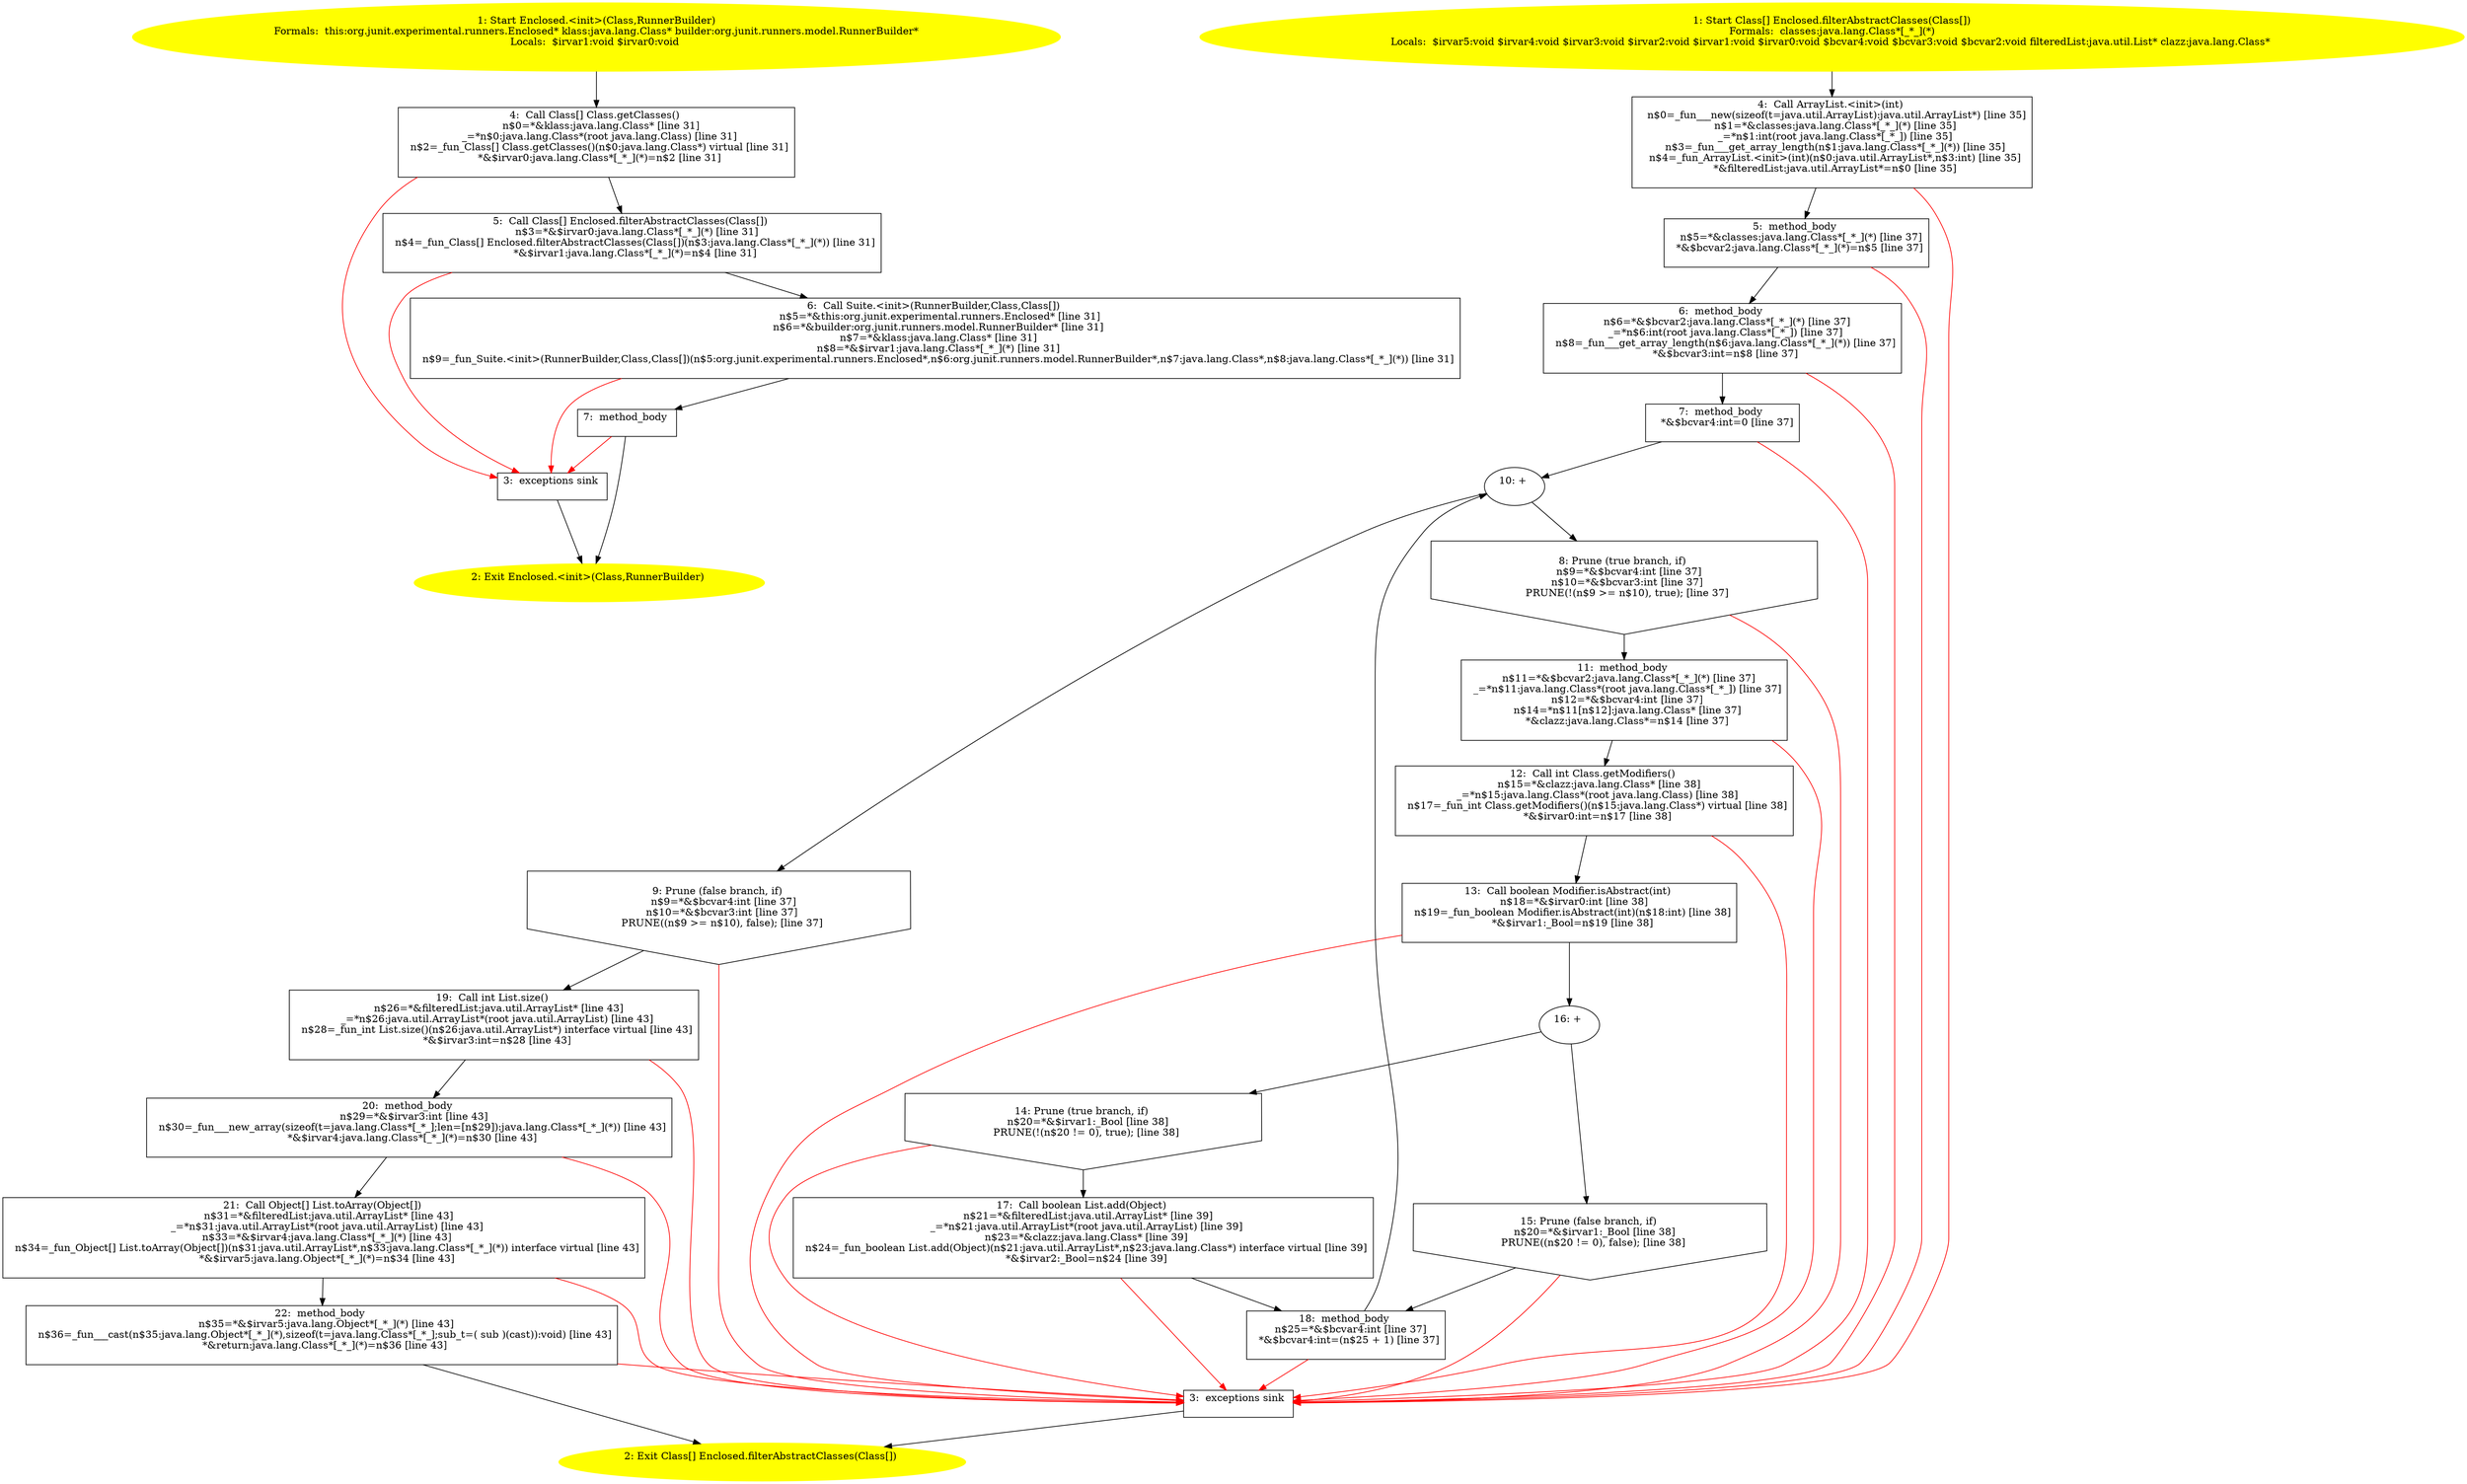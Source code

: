 /* @generated */
digraph cfg {
"org.junit.experimental.runners.Enclosed.<init>(java.lang.Class,org.junit.runners.model.RunnerBuilder.cbf6d1978428e90185efd18030cbe5ef_1" [label="1: Start Enclosed.<init>(Class,RunnerBuilder)\nFormals:  this:org.junit.experimental.runners.Enclosed* klass:java.lang.Class* builder:org.junit.runners.model.RunnerBuilder*\nLocals:  $irvar1:void $irvar0:void \n  " color=yellow style=filled]
	

	 "org.junit.experimental.runners.Enclosed.<init>(java.lang.Class,org.junit.runners.model.RunnerBuilder.cbf6d1978428e90185efd18030cbe5ef_1" -> "org.junit.experimental.runners.Enclosed.<init>(java.lang.Class,org.junit.runners.model.RunnerBuilder.cbf6d1978428e90185efd18030cbe5ef_4" ;
"org.junit.experimental.runners.Enclosed.<init>(java.lang.Class,org.junit.runners.model.RunnerBuilder.cbf6d1978428e90185efd18030cbe5ef_2" [label="2: Exit Enclosed.<init>(Class,RunnerBuilder) \n  " color=yellow style=filled]
	

"org.junit.experimental.runners.Enclosed.<init>(java.lang.Class,org.junit.runners.model.RunnerBuilder.cbf6d1978428e90185efd18030cbe5ef_3" [label="3:  exceptions sink \n  " shape="box"]
	

	 "org.junit.experimental.runners.Enclosed.<init>(java.lang.Class,org.junit.runners.model.RunnerBuilder.cbf6d1978428e90185efd18030cbe5ef_3" -> "org.junit.experimental.runners.Enclosed.<init>(java.lang.Class,org.junit.runners.model.RunnerBuilder.cbf6d1978428e90185efd18030cbe5ef_2" ;
"org.junit.experimental.runners.Enclosed.<init>(java.lang.Class,org.junit.runners.model.RunnerBuilder.cbf6d1978428e90185efd18030cbe5ef_4" [label="4:  Call Class[] Class.getClasses() \n   n$0=*&klass:java.lang.Class* [line 31]\n  _=*n$0:java.lang.Class*(root java.lang.Class) [line 31]\n  n$2=_fun_Class[] Class.getClasses()(n$0:java.lang.Class*) virtual [line 31]\n  *&$irvar0:java.lang.Class*[_*_](*)=n$2 [line 31]\n " shape="box"]
	

	 "org.junit.experimental.runners.Enclosed.<init>(java.lang.Class,org.junit.runners.model.RunnerBuilder.cbf6d1978428e90185efd18030cbe5ef_4" -> "org.junit.experimental.runners.Enclosed.<init>(java.lang.Class,org.junit.runners.model.RunnerBuilder.cbf6d1978428e90185efd18030cbe5ef_5" ;
	 "org.junit.experimental.runners.Enclosed.<init>(java.lang.Class,org.junit.runners.model.RunnerBuilder.cbf6d1978428e90185efd18030cbe5ef_4" -> "org.junit.experimental.runners.Enclosed.<init>(java.lang.Class,org.junit.runners.model.RunnerBuilder.cbf6d1978428e90185efd18030cbe5ef_3" [color="red" ];
"org.junit.experimental.runners.Enclosed.<init>(java.lang.Class,org.junit.runners.model.RunnerBuilder.cbf6d1978428e90185efd18030cbe5ef_5" [label="5:  Call Class[] Enclosed.filterAbstractClasses(Class[]) \n   n$3=*&$irvar0:java.lang.Class*[_*_](*) [line 31]\n  n$4=_fun_Class[] Enclosed.filterAbstractClasses(Class[])(n$3:java.lang.Class*[_*_](*)) [line 31]\n  *&$irvar1:java.lang.Class*[_*_](*)=n$4 [line 31]\n " shape="box"]
	

	 "org.junit.experimental.runners.Enclosed.<init>(java.lang.Class,org.junit.runners.model.RunnerBuilder.cbf6d1978428e90185efd18030cbe5ef_5" -> "org.junit.experimental.runners.Enclosed.<init>(java.lang.Class,org.junit.runners.model.RunnerBuilder.cbf6d1978428e90185efd18030cbe5ef_6" ;
	 "org.junit.experimental.runners.Enclosed.<init>(java.lang.Class,org.junit.runners.model.RunnerBuilder.cbf6d1978428e90185efd18030cbe5ef_5" -> "org.junit.experimental.runners.Enclosed.<init>(java.lang.Class,org.junit.runners.model.RunnerBuilder.cbf6d1978428e90185efd18030cbe5ef_3" [color="red" ];
"org.junit.experimental.runners.Enclosed.<init>(java.lang.Class,org.junit.runners.model.RunnerBuilder.cbf6d1978428e90185efd18030cbe5ef_6" [label="6:  Call Suite.<init>(RunnerBuilder,Class,Class[]) \n   n$5=*&this:org.junit.experimental.runners.Enclosed* [line 31]\n  n$6=*&builder:org.junit.runners.model.RunnerBuilder* [line 31]\n  n$7=*&klass:java.lang.Class* [line 31]\n  n$8=*&$irvar1:java.lang.Class*[_*_](*) [line 31]\n  n$9=_fun_Suite.<init>(RunnerBuilder,Class,Class[])(n$5:org.junit.experimental.runners.Enclosed*,n$6:org.junit.runners.model.RunnerBuilder*,n$7:java.lang.Class*,n$8:java.lang.Class*[_*_](*)) [line 31]\n " shape="box"]
	

	 "org.junit.experimental.runners.Enclosed.<init>(java.lang.Class,org.junit.runners.model.RunnerBuilder.cbf6d1978428e90185efd18030cbe5ef_6" -> "org.junit.experimental.runners.Enclosed.<init>(java.lang.Class,org.junit.runners.model.RunnerBuilder.cbf6d1978428e90185efd18030cbe5ef_7" ;
	 "org.junit.experimental.runners.Enclosed.<init>(java.lang.Class,org.junit.runners.model.RunnerBuilder.cbf6d1978428e90185efd18030cbe5ef_6" -> "org.junit.experimental.runners.Enclosed.<init>(java.lang.Class,org.junit.runners.model.RunnerBuilder.cbf6d1978428e90185efd18030cbe5ef_3" [color="red" ];
"org.junit.experimental.runners.Enclosed.<init>(java.lang.Class,org.junit.runners.model.RunnerBuilder.cbf6d1978428e90185efd18030cbe5ef_7" [label="7:  method_body \n  " shape="box"]
	

	 "org.junit.experimental.runners.Enclosed.<init>(java.lang.Class,org.junit.runners.model.RunnerBuilder.cbf6d1978428e90185efd18030cbe5ef_7" -> "org.junit.experimental.runners.Enclosed.<init>(java.lang.Class,org.junit.runners.model.RunnerBuilder.cbf6d1978428e90185efd18030cbe5ef_2" ;
	 "org.junit.experimental.runners.Enclosed.<init>(java.lang.Class,org.junit.runners.model.RunnerBuilder.cbf6d1978428e90185efd18030cbe5ef_7" -> "org.junit.experimental.runners.Enclosed.<init>(java.lang.Class,org.junit.runners.model.RunnerBuilder.cbf6d1978428e90185efd18030cbe5ef_3" [color="red" ];
"org.junit.experimental.runners.Enclosed.filterAbstractClasses(java.lang.Class[]):java.lang.Class[].fa83888da51f47fd9c62bf42bdb8468f_1" [label="1: Start Class[] Enclosed.filterAbstractClasses(Class[])\nFormals:  classes:java.lang.Class*[_*_](*)\nLocals:  $irvar5:void $irvar4:void $irvar3:void $irvar2:void $irvar1:void $irvar0:void $bcvar4:void $bcvar3:void $bcvar2:void filteredList:java.util.List* clazz:java.lang.Class* \n  " color=yellow style=filled]
	

	 "org.junit.experimental.runners.Enclosed.filterAbstractClasses(java.lang.Class[]):java.lang.Class[].fa83888da51f47fd9c62bf42bdb8468f_1" -> "org.junit.experimental.runners.Enclosed.filterAbstractClasses(java.lang.Class[]):java.lang.Class[].fa83888da51f47fd9c62bf42bdb8468f_4" ;
"org.junit.experimental.runners.Enclosed.filterAbstractClasses(java.lang.Class[]):java.lang.Class[].fa83888da51f47fd9c62bf42bdb8468f_2" [label="2: Exit Class[] Enclosed.filterAbstractClasses(Class[]) \n  " color=yellow style=filled]
	

"org.junit.experimental.runners.Enclosed.filterAbstractClasses(java.lang.Class[]):java.lang.Class[].fa83888da51f47fd9c62bf42bdb8468f_3" [label="3:  exceptions sink \n  " shape="box"]
	

	 "org.junit.experimental.runners.Enclosed.filterAbstractClasses(java.lang.Class[]):java.lang.Class[].fa83888da51f47fd9c62bf42bdb8468f_3" -> "org.junit.experimental.runners.Enclosed.filterAbstractClasses(java.lang.Class[]):java.lang.Class[].fa83888da51f47fd9c62bf42bdb8468f_2" ;
"org.junit.experimental.runners.Enclosed.filterAbstractClasses(java.lang.Class[]):java.lang.Class[].fa83888da51f47fd9c62bf42bdb8468f_4" [label="4:  Call ArrayList.<init>(int) \n   n$0=_fun___new(sizeof(t=java.util.ArrayList):java.util.ArrayList*) [line 35]\n  n$1=*&classes:java.lang.Class*[_*_](*) [line 35]\n  _=*n$1:int(root java.lang.Class*[_*_]) [line 35]\n  n$3=_fun___get_array_length(n$1:java.lang.Class*[_*_](*)) [line 35]\n  n$4=_fun_ArrayList.<init>(int)(n$0:java.util.ArrayList*,n$3:int) [line 35]\n  *&filteredList:java.util.ArrayList*=n$0 [line 35]\n " shape="box"]
	

	 "org.junit.experimental.runners.Enclosed.filterAbstractClasses(java.lang.Class[]):java.lang.Class[].fa83888da51f47fd9c62bf42bdb8468f_4" -> "org.junit.experimental.runners.Enclosed.filterAbstractClasses(java.lang.Class[]):java.lang.Class[].fa83888da51f47fd9c62bf42bdb8468f_5" ;
	 "org.junit.experimental.runners.Enclosed.filterAbstractClasses(java.lang.Class[]):java.lang.Class[].fa83888da51f47fd9c62bf42bdb8468f_4" -> "org.junit.experimental.runners.Enclosed.filterAbstractClasses(java.lang.Class[]):java.lang.Class[].fa83888da51f47fd9c62bf42bdb8468f_3" [color="red" ];
"org.junit.experimental.runners.Enclosed.filterAbstractClasses(java.lang.Class[]):java.lang.Class[].fa83888da51f47fd9c62bf42bdb8468f_5" [label="5:  method_body \n   n$5=*&classes:java.lang.Class*[_*_](*) [line 37]\n  *&$bcvar2:java.lang.Class*[_*_](*)=n$5 [line 37]\n " shape="box"]
	

	 "org.junit.experimental.runners.Enclosed.filterAbstractClasses(java.lang.Class[]):java.lang.Class[].fa83888da51f47fd9c62bf42bdb8468f_5" -> "org.junit.experimental.runners.Enclosed.filterAbstractClasses(java.lang.Class[]):java.lang.Class[].fa83888da51f47fd9c62bf42bdb8468f_6" ;
	 "org.junit.experimental.runners.Enclosed.filterAbstractClasses(java.lang.Class[]):java.lang.Class[].fa83888da51f47fd9c62bf42bdb8468f_5" -> "org.junit.experimental.runners.Enclosed.filterAbstractClasses(java.lang.Class[]):java.lang.Class[].fa83888da51f47fd9c62bf42bdb8468f_3" [color="red" ];
"org.junit.experimental.runners.Enclosed.filterAbstractClasses(java.lang.Class[]):java.lang.Class[].fa83888da51f47fd9c62bf42bdb8468f_6" [label="6:  method_body \n   n$6=*&$bcvar2:java.lang.Class*[_*_](*) [line 37]\n  _=*n$6:int(root java.lang.Class*[_*_]) [line 37]\n  n$8=_fun___get_array_length(n$6:java.lang.Class*[_*_](*)) [line 37]\n  *&$bcvar3:int=n$8 [line 37]\n " shape="box"]
	

	 "org.junit.experimental.runners.Enclosed.filterAbstractClasses(java.lang.Class[]):java.lang.Class[].fa83888da51f47fd9c62bf42bdb8468f_6" -> "org.junit.experimental.runners.Enclosed.filterAbstractClasses(java.lang.Class[]):java.lang.Class[].fa83888da51f47fd9c62bf42bdb8468f_7" ;
	 "org.junit.experimental.runners.Enclosed.filterAbstractClasses(java.lang.Class[]):java.lang.Class[].fa83888da51f47fd9c62bf42bdb8468f_6" -> "org.junit.experimental.runners.Enclosed.filterAbstractClasses(java.lang.Class[]):java.lang.Class[].fa83888da51f47fd9c62bf42bdb8468f_3" [color="red" ];
"org.junit.experimental.runners.Enclosed.filterAbstractClasses(java.lang.Class[]):java.lang.Class[].fa83888da51f47fd9c62bf42bdb8468f_7" [label="7:  method_body \n   *&$bcvar4:int=0 [line 37]\n " shape="box"]
	

	 "org.junit.experimental.runners.Enclosed.filterAbstractClasses(java.lang.Class[]):java.lang.Class[].fa83888da51f47fd9c62bf42bdb8468f_7" -> "org.junit.experimental.runners.Enclosed.filterAbstractClasses(java.lang.Class[]):java.lang.Class[].fa83888da51f47fd9c62bf42bdb8468f_10" ;
	 "org.junit.experimental.runners.Enclosed.filterAbstractClasses(java.lang.Class[]):java.lang.Class[].fa83888da51f47fd9c62bf42bdb8468f_7" -> "org.junit.experimental.runners.Enclosed.filterAbstractClasses(java.lang.Class[]):java.lang.Class[].fa83888da51f47fd9c62bf42bdb8468f_3" [color="red" ];
"org.junit.experimental.runners.Enclosed.filterAbstractClasses(java.lang.Class[]):java.lang.Class[].fa83888da51f47fd9c62bf42bdb8468f_8" [label="8: Prune (true branch, if) \n   n$9=*&$bcvar4:int [line 37]\n  n$10=*&$bcvar3:int [line 37]\n  PRUNE(!(n$9 >= n$10), true); [line 37]\n " shape="invhouse"]
	

	 "org.junit.experimental.runners.Enclosed.filterAbstractClasses(java.lang.Class[]):java.lang.Class[].fa83888da51f47fd9c62bf42bdb8468f_8" -> "org.junit.experimental.runners.Enclosed.filterAbstractClasses(java.lang.Class[]):java.lang.Class[].fa83888da51f47fd9c62bf42bdb8468f_11" ;
	 "org.junit.experimental.runners.Enclosed.filterAbstractClasses(java.lang.Class[]):java.lang.Class[].fa83888da51f47fd9c62bf42bdb8468f_8" -> "org.junit.experimental.runners.Enclosed.filterAbstractClasses(java.lang.Class[]):java.lang.Class[].fa83888da51f47fd9c62bf42bdb8468f_3" [color="red" ];
"org.junit.experimental.runners.Enclosed.filterAbstractClasses(java.lang.Class[]):java.lang.Class[].fa83888da51f47fd9c62bf42bdb8468f_9" [label="9: Prune (false branch, if) \n   n$9=*&$bcvar4:int [line 37]\n  n$10=*&$bcvar3:int [line 37]\n  PRUNE((n$9 >= n$10), false); [line 37]\n " shape="invhouse"]
	

	 "org.junit.experimental.runners.Enclosed.filterAbstractClasses(java.lang.Class[]):java.lang.Class[].fa83888da51f47fd9c62bf42bdb8468f_9" -> "org.junit.experimental.runners.Enclosed.filterAbstractClasses(java.lang.Class[]):java.lang.Class[].fa83888da51f47fd9c62bf42bdb8468f_19" ;
	 "org.junit.experimental.runners.Enclosed.filterAbstractClasses(java.lang.Class[]):java.lang.Class[].fa83888da51f47fd9c62bf42bdb8468f_9" -> "org.junit.experimental.runners.Enclosed.filterAbstractClasses(java.lang.Class[]):java.lang.Class[].fa83888da51f47fd9c62bf42bdb8468f_3" [color="red" ];
"org.junit.experimental.runners.Enclosed.filterAbstractClasses(java.lang.Class[]):java.lang.Class[].fa83888da51f47fd9c62bf42bdb8468f_10" [label="10: + \n  " ]
	

	 "org.junit.experimental.runners.Enclosed.filterAbstractClasses(java.lang.Class[]):java.lang.Class[].fa83888da51f47fd9c62bf42bdb8468f_10" -> "org.junit.experimental.runners.Enclosed.filterAbstractClasses(java.lang.Class[]):java.lang.Class[].fa83888da51f47fd9c62bf42bdb8468f_8" ;
	 "org.junit.experimental.runners.Enclosed.filterAbstractClasses(java.lang.Class[]):java.lang.Class[].fa83888da51f47fd9c62bf42bdb8468f_10" -> "org.junit.experimental.runners.Enclosed.filterAbstractClasses(java.lang.Class[]):java.lang.Class[].fa83888da51f47fd9c62bf42bdb8468f_9" ;
"org.junit.experimental.runners.Enclosed.filterAbstractClasses(java.lang.Class[]):java.lang.Class[].fa83888da51f47fd9c62bf42bdb8468f_11" [label="11:  method_body \n   n$11=*&$bcvar2:java.lang.Class*[_*_](*) [line 37]\n  _=*n$11:java.lang.Class*(root java.lang.Class*[_*_]) [line 37]\n  n$12=*&$bcvar4:int [line 37]\n  n$14=*n$11[n$12]:java.lang.Class* [line 37]\n  *&clazz:java.lang.Class*=n$14 [line 37]\n " shape="box"]
	

	 "org.junit.experimental.runners.Enclosed.filterAbstractClasses(java.lang.Class[]):java.lang.Class[].fa83888da51f47fd9c62bf42bdb8468f_11" -> "org.junit.experimental.runners.Enclosed.filterAbstractClasses(java.lang.Class[]):java.lang.Class[].fa83888da51f47fd9c62bf42bdb8468f_12" ;
	 "org.junit.experimental.runners.Enclosed.filterAbstractClasses(java.lang.Class[]):java.lang.Class[].fa83888da51f47fd9c62bf42bdb8468f_11" -> "org.junit.experimental.runners.Enclosed.filterAbstractClasses(java.lang.Class[]):java.lang.Class[].fa83888da51f47fd9c62bf42bdb8468f_3" [color="red" ];
"org.junit.experimental.runners.Enclosed.filterAbstractClasses(java.lang.Class[]):java.lang.Class[].fa83888da51f47fd9c62bf42bdb8468f_12" [label="12:  Call int Class.getModifiers() \n   n$15=*&clazz:java.lang.Class* [line 38]\n  _=*n$15:java.lang.Class*(root java.lang.Class) [line 38]\n  n$17=_fun_int Class.getModifiers()(n$15:java.lang.Class*) virtual [line 38]\n  *&$irvar0:int=n$17 [line 38]\n " shape="box"]
	

	 "org.junit.experimental.runners.Enclosed.filterAbstractClasses(java.lang.Class[]):java.lang.Class[].fa83888da51f47fd9c62bf42bdb8468f_12" -> "org.junit.experimental.runners.Enclosed.filterAbstractClasses(java.lang.Class[]):java.lang.Class[].fa83888da51f47fd9c62bf42bdb8468f_13" ;
	 "org.junit.experimental.runners.Enclosed.filterAbstractClasses(java.lang.Class[]):java.lang.Class[].fa83888da51f47fd9c62bf42bdb8468f_12" -> "org.junit.experimental.runners.Enclosed.filterAbstractClasses(java.lang.Class[]):java.lang.Class[].fa83888da51f47fd9c62bf42bdb8468f_3" [color="red" ];
"org.junit.experimental.runners.Enclosed.filterAbstractClasses(java.lang.Class[]):java.lang.Class[].fa83888da51f47fd9c62bf42bdb8468f_13" [label="13:  Call boolean Modifier.isAbstract(int) \n   n$18=*&$irvar0:int [line 38]\n  n$19=_fun_boolean Modifier.isAbstract(int)(n$18:int) [line 38]\n  *&$irvar1:_Bool=n$19 [line 38]\n " shape="box"]
	

	 "org.junit.experimental.runners.Enclosed.filterAbstractClasses(java.lang.Class[]):java.lang.Class[].fa83888da51f47fd9c62bf42bdb8468f_13" -> "org.junit.experimental.runners.Enclosed.filterAbstractClasses(java.lang.Class[]):java.lang.Class[].fa83888da51f47fd9c62bf42bdb8468f_16" ;
	 "org.junit.experimental.runners.Enclosed.filterAbstractClasses(java.lang.Class[]):java.lang.Class[].fa83888da51f47fd9c62bf42bdb8468f_13" -> "org.junit.experimental.runners.Enclosed.filterAbstractClasses(java.lang.Class[]):java.lang.Class[].fa83888da51f47fd9c62bf42bdb8468f_3" [color="red" ];
"org.junit.experimental.runners.Enclosed.filterAbstractClasses(java.lang.Class[]):java.lang.Class[].fa83888da51f47fd9c62bf42bdb8468f_14" [label="14: Prune (true branch, if) \n   n$20=*&$irvar1:_Bool [line 38]\n  PRUNE(!(n$20 != 0), true); [line 38]\n " shape="invhouse"]
	

	 "org.junit.experimental.runners.Enclosed.filterAbstractClasses(java.lang.Class[]):java.lang.Class[].fa83888da51f47fd9c62bf42bdb8468f_14" -> "org.junit.experimental.runners.Enclosed.filterAbstractClasses(java.lang.Class[]):java.lang.Class[].fa83888da51f47fd9c62bf42bdb8468f_17" ;
	 "org.junit.experimental.runners.Enclosed.filterAbstractClasses(java.lang.Class[]):java.lang.Class[].fa83888da51f47fd9c62bf42bdb8468f_14" -> "org.junit.experimental.runners.Enclosed.filterAbstractClasses(java.lang.Class[]):java.lang.Class[].fa83888da51f47fd9c62bf42bdb8468f_3" [color="red" ];
"org.junit.experimental.runners.Enclosed.filterAbstractClasses(java.lang.Class[]):java.lang.Class[].fa83888da51f47fd9c62bf42bdb8468f_15" [label="15: Prune (false branch, if) \n   n$20=*&$irvar1:_Bool [line 38]\n  PRUNE((n$20 != 0), false); [line 38]\n " shape="invhouse"]
	

	 "org.junit.experimental.runners.Enclosed.filterAbstractClasses(java.lang.Class[]):java.lang.Class[].fa83888da51f47fd9c62bf42bdb8468f_15" -> "org.junit.experimental.runners.Enclosed.filterAbstractClasses(java.lang.Class[]):java.lang.Class[].fa83888da51f47fd9c62bf42bdb8468f_18" ;
	 "org.junit.experimental.runners.Enclosed.filterAbstractClasses(java.lang.Class[]):java.lang.Class[].fa83888da51f47fd9c62bf42bdb8468f_15" -> "org.junit.experimental.runners.Enclosed.filterAbstractClasses(java.lang.Class[]):java.lang.Class[].fa83888da51f47fd9c62bf42bdb8468f_3" [color="red" ];
"org.junit.experimental.runners.Enclosed.filterAbstractClasses(java.lang.Class[]):java.lang.Class[].fa83888da51f47fd9c62bf42bdb8468f_16" [label="16: + \n  " ]
	

	 "org.junit.experimental.runners.Enclosed.filterAbstractClasses(java.lang.Class[]):java.lang.Class[].fa83888da51f47fd9c62bf42bdb8468f_16" -> "org.junit.experimental.runners.Enclosed.filterAbstractClasses(java.lang.Class[]):java.lang.Class[].fa83888da51f47fd9c62bf42bdb8468f_14" ;
	 "org.junit.experimental.runners.Enclosed.filterAbstractClasses(java.lang.Class[]):java.lang.Class[].fa83888da51f47fd9c62bf42bdb8468f_16" -> "org.junit.experimental.runners.Enclosed.filterAbstractClasses(java.lang.Class[]):java.lang.Class[].fa83888da51f47fd9c62bf42bdb8468f_15" ;
"org.junit.experimental.runners.Enclosed.filterAbstractClasses(java.lang.Class[]):java.lang.Class[].fa83888da51f47fd9c62bf42bdb8468f_17" [label="17:  Call boolean List.add(Object) \n   n$21=*&filteredList:java.util.ArrayList* [line 39]\n  _=*n$21:java.util.ArrayList*(root java.util.ArrayList) [line 39]\n  n$23=*&clazz:java.lang.Class* [line 39]\n  n$24=_fun_boolean List.add(Object)(n$21:java.util.ArrayList*,n$23:java.lang.Class*) interface virtual [line 39]\n  *&$irvar2:_Bool=n$24 [line 39]\n " shape="box"]
	

	 "org.junit.experimental.runners.Enclosed.filterAbstractClasses(java.lang.Class[]):java.lang.Class[].fa83888da51f47fd9c62bf42bdb8468f_17" -> "org.junit.experimental.runners.Enclosed.filterAbstractClasses(java.lang.Class[]):java.lang.Class[].fa83888da51f47fd9c62bf42bdb8468f_18" ;
	 "org.junit.experimental.runners.Enclosed.filterAbstractClasses(java.lang.Class[]):java.lang.Class[].fa83888da51f47fd9c62bf42bdb8468f_17" -> "org.junit.experimental.runners.Enclosed.filterAbstractClasses(java.lang.Class[]):java.lang.Class[].fa83888da51f47fd9c62bf42bdb8468f_3" [color="red" ];
"org.junit.experimental.runners.Enclosed.filterAbstractClasses(java.lang.Class[]):java.lang.Class[].fa83888da51f47fd9c62bf42bdb8468f_18" [label="18:  method_body \n   n$25=*&$bcvar4:int [line 37]\n  *&$bcvar4:int=(n$25 + 1) [line 37]\n " shape="box"]
	

	 "org.junit.experimental.runners.Enclosed.filterAbstractClasses(java.lang.Class[]):java.lang.Class[].fa83888da51f47fd9c62bf42bdb8468f_18" -> "org.junit.experimental.runners.Enclosed.filterAbstractClasses(java.lang.Class[]):java.lang.Class[].fa83888da51f47fd9c62bf42bdb8468f_10" ;
	 "org.junit.experimental.runners.Enclosed.filterAbstractClasses(java.lang.Class[]):java.lang.Class[].fa83888da51f47fd9c62bf42bdb8468f_18" -> "org.junit.experimental.runners.Enclosed.filterAbstractClasses(java.lang.Class[]):java.lang.Class[].fa83888da51f47fd9c62bf42bdb8468f_3" [color="red" ];
"org.junit.experimental.runners.Enclosed.filterAbstractClasses(java.lang.Class[]):java.lang.Class[].fa83888da51f47fd9c62bf42bdb8468f_19" [label="19:  Call int List.size() \n   n$26=*&filteredList:java.util.ArrayList* [line 43]\n  _=*n$26:java.util.ArrayList*(root java.util.ArrayList) [line 43]\n  n$28=_fun_int List.size()(n$26:java.util.ArrayList*) interface virtual [line 43]\n  *&$irvar3:int=n$28 [line 43]\n " shape="box"]
	

	 "org.junit.experimental.runners.Enclosed.filterAbstractClasses(java.lang.Class[]):java.lang.Class[].fa83888da51f47fd9c62bf42bdb8468f_19" -> "org.junit.experimental.runners.Enclosed.filterAbstractClasses(java.lang.Class[]):java.lang.Class[].fa83888da51f47fd9c62bf42bdb8468f_20" ;
	 "org.junit.experimental.runners.Enclosed.filterAbstractClasses(java.lang.Class[]):java.lang.Class[].fa83888da51f47fd9c62bf42bdb8468f_19" -> "org.junit.experimental.runners.Enclosed.filterAbstractClasses(java.lang.Class[]):java.lang.Class[].fa83888da51f47fd9c62bf42bdb8468f_3" [color="red" ];
"org.junit.experimental.runners.Enclosed.filterAbstractClasses(java.lang.Class[]):java.lang.Class[].fa83888da51f47fd9c62bf42bdb8468f_20" [label="20:  method_body \n   n$29=*&$irvar3:int [line 43]\n  n$30=_fun___new_array(sizeof(t=java.lang.Class*[_*_];len=[n$29]):java.lang.Class*[_*_](*)) [line 43]\n  *&$irvar4:java.lang.Class*[_*_](*)=n$30 [line 43]\n " shape="box"]
	

	 "org.junit.experimental.runners.Enclosed.filterAbstractClasses(java.lang.Class[]):java.lang.Class[].fa83888da51f47fd9c62bf42bdb8468f_20" -> "org.junit.experimental.runners.Enclosed.filterAbstractClasses(java.lang.Class[]):java.lang.Class[].fa83888da51f47fd9c62bf42bdb8468f_21" ;
	 "org.junit.experimental.runners.Enclosed.filterAbstractClasses(java.lang.Class[]):java.lang.Class[].fa83888da51f47fd9c62bf42bdb8468f_20" -> "org.junit.experimental.runners.Enclosed.filterAbstractClasses(java.lang.Class[]):java.lang.Class[].fa83888da51f47fd9c62bf42bdb8468f_3" [color="red" ];
"org.junit.experimental.runners.Enclosed.filterAbstractClasses(java.lang.Class[]):java.lang.Class[].fa83888da51f47fd9c62bf42bdb8468f_21" [label="21:  Call Object[] List.toArray(Object[]) \n   n$31=*&filteredList:java.util.ArrayList* [line 43]\n  _=*n$31:java.util.ArrayList*(root java.util.ArrayList) [line 43]\n  n$33=*&$irvar4:java.lang.Class*[_*_](*) [line 43]\n  n$34=_fun_Object[] List.toArray(Object[])(n$31:java.util.ArrayList*,n$33:java.lang.Class*[_*_](*)) interface virtual [line 43]\n  *&$irvar5:java.lang.Object*[_*_](*)=n$34 [line 43]\n " shape="box"]
	

	 "org.junit.experimental.runners.Enclosed.filterAbstractClasses(java.lang.Class[]):java.lang.Class[].fa83888da51f47fd9c62bf42bdb8468f_21" -> "org.junit.experimental.runners.Enclosed.filterAbstractClasses(java.lang.Class[]):java.lang.Class[].fa83888da51f47fd9c62bf42bdb8468f_22" ;
	 "org.junit.experimental.runners.Enclosed.filterAbstractClasses(java.lang.Class[]):java.lang.Class[].fa83888da51f47fd9c62bf42bdb8468f_21" -> "org.junit.experimental.runners.Enclosed.filterAbstractClasses(java.lang.Class[]):java.lang.Class[].fa83888da51f47fd9c62bf42bdb8468f_3" [color="red" ];
"org.junit.experimental.runners.Enclosed.filterAbstractClasses(java.lang.Class[]):java.lang.Class[].fa83888da51f47fd9c62bf42bdb8468f_22" [label="22:  method_body \n   n$35=*&$irvar5:java.lang.Object*[_*_](*) [line 43]\n  n$36=_fun___cast(n$35:java.lang.Object*[_*_](*),sizeof(t=java.lang.Class*[_*_];sub_t=( sub )(cast)):void) [line 43]\n  *&return:java.lang.Class*[_*_](*)=n$36 [line 43]\n " shape="box"]
	

	 "org.junit.experimental.runners.Enclosed.filterAbstractClasses(java.lang.Class[]):java.lang.Class[].fa83888da51f47fd9c62bf42bdb8468f_22" -> "org.junit.experimental.runners.Enclosed.filterAbstractClasses(java.lang.Class[]):java.lang.Class[].fa83888da51f47fd9c62bf42bdb8468f_2" ;
	 "org.junit.experimental.runners.Enclosed.filterAbstractClasses(java.lang.Class[]):java.lang.Class[].fa83888da51f47fd9c62bf42bdb8468f_22" -> "org.junit.experimental.runners.Enclosed.filterAbstractClasses(java.lang.Class[]):java.lang.Class[].fa83888da51f47fd9c62bf42bdb8468f_3" [color="red" ];
}
